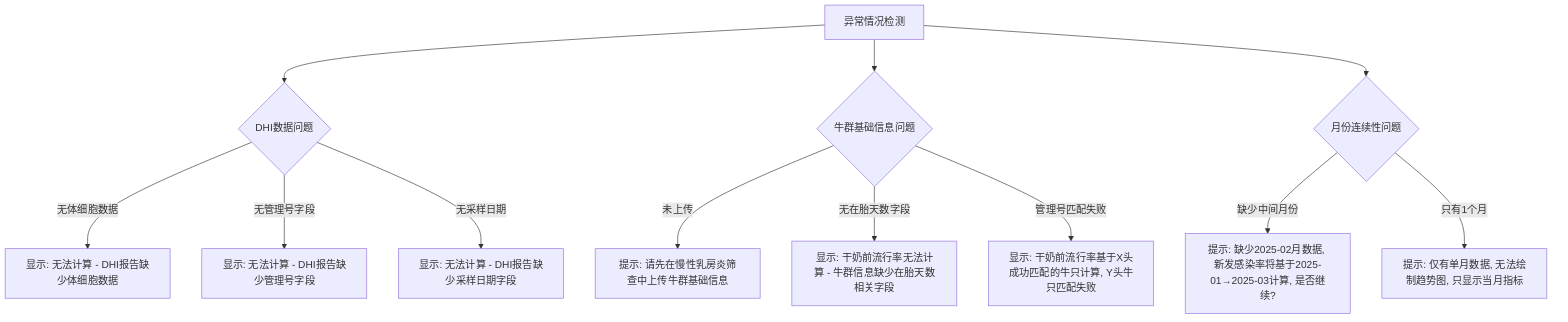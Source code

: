 graph TD
      A[异常情况检测] --> B1{DHI数据问题}
      B1 -->|无体细胞数据| C1[显示: 无法计算 - DHI报告缺少体细胞数据]
      B1 -->|无管理号字段| C2[显示: 无法计算 - DHI报告缺少管理号字段]
      B1 -->|无采样日期| C3[显示: 无法计算 - DHI报告缺少采样日期字段]

      A --> B2{牛群基础信息问题}
      B2 -->|未上传| C4[提示: 请先在慢性乳房炎筛查中上传牛群基础信息]
      B2 -->|无在胎天数字段| C5[显示: 干奶前流行率无法计算 - 牛群信息缺少在胎天数相关字段]
      B2 -->|管理号匹配失败| C6[显示: 干奶前流行率基于X头成功匹配的牛只计算, Y头牛只匹配失败]

      A --> B3{月份连续性问题}
      B3 -->|缺少中间月份| C7[提示: 缺少2025-02月数据, 新发感染率将基于2025-01→2025-03计算, 是否继续?]
      B3 -->|只有1个月| C8[提示: 仅有单月数据, 无法绘制趋势图, 只显示当月指标]